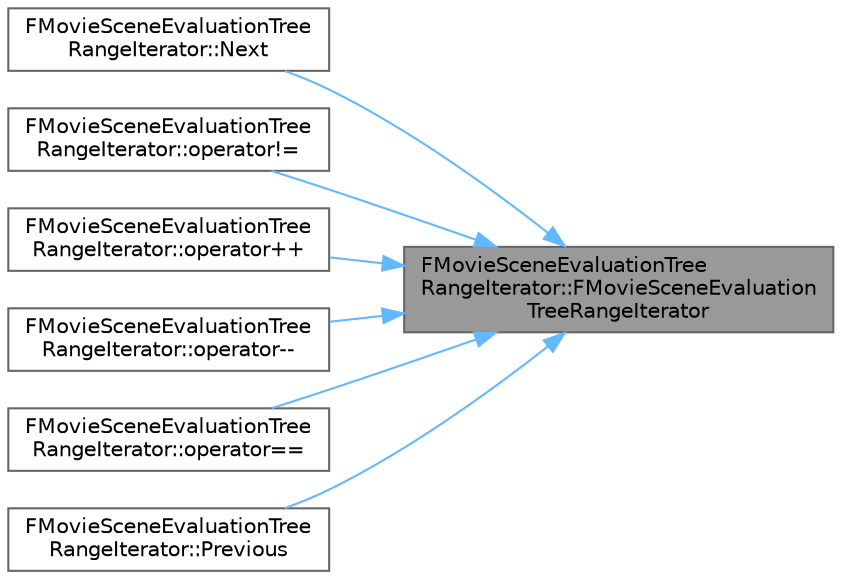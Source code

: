digraph "FMovieSceneEvaluationTreeRangeIterator::FMovieSceneEvaluationTreeRangeIterator"
{
 // INTERACTIVE_SVG=YES
 // LATEX_PDF_SIZE
  bgcolor="transparent";
  edge [fontname=Helvetica,fontsize=10,labelfontname=Helvetica,labelfontsize=10];
  node [fontname=Helvetica,fontsize=10,shape=box,height=0.2,width=0.4];
  rankdir="RL";
  Node1 [id="Node000001",label="FMovieSceneEvaluationTree\lRangeIterator::FMovieSceneEvaluation\lTreeRangeIterator",height=0.2,width=0.4,color="gray40", fillcolor="grey60", style="filled", fontcolor="black",tooltip="Iterate the tree from -infinity."];
  Node1 -> Node2 [id="edge1_Node000001_Node000002",dir="back",color="steelblue1",style="solid",tooltip=" "];
  Node2 [id="Node000002",label="FMovieSceneEvaluationTree\lRangeIterator::Next",height=0.2,width=0.4,color="grey40", fillcolor="white", style="filled",URL="$d1/d3c/structFMovieSceneEvaluationTreeRangeIterator.html#a2f804f8b3bac70c57fbb9fd4135db9f1",tooltip="Get an iterator pointing to the next range."];
  Node1 -> Node3 [id="edge2_Node000001_Node000003",dir="back",color="steelblue1",style="solid",tooltip=" "];
  Node3 [id="Node000003",label="FMovieSceneEvaluationTree\lRangeIterator::operator!=",height=0.2,width=0.4,color="grey40", fillcolor="white", style="filled",URL="$d1/d3c/structFMovieSceneEvaluationTreeRangeIterator.html#adb420a7ca3458484b7ea619574a2a80c",tooltip=" "];
  Node1 -> Node4 [id="edge3_Node000001_Node000004",dir="back",color="steelblue1",style="solid",tooltip=" "];
  Node4 [id="Node000004",label="FMovieSceneEvaluationTree\lRangeIterator::operator++",height=0.2,width=0.4,color="grey40", fillcolor="white", style="filled",URL="$d1/d3c/structFMovieSceneEvaluationTreeRangeIterator.html#af78abf6a0867f6c84c957913017df2e1",tooltip="Move onto the next time range."];
  Node1 -> Node5 [id="edge4_Node000001_Node000005",dir="back",color="steelblue1",style="solid",tooltip=" "];
  Node5 [id="Node000005",label="FMovieSceneEvaluationTree\lRangeIterator::operator--",height=0.2,width=0.4,color="grey40", fillcolor="white", style="filled",URL="$d1/d3c/structFMovieSceneEvaluationTreeRangeIterator.html#af4028224488a0b439eed26c98faca027",tooltip="Move onto the previous time range."];
  Node1 -> Node6 [id="edge5_Node000001_Node000006",dir="back",color="steelblue1",style="solid",tooltip=" "];
  Node6 [id="Node000006",label="FMovieSceneEvaluationTree\lRangeIterator::operator==",height=0.2,width=0.4,color="grey40", fillcolor="white", style="filled",URL="$d1/d3c/structFMovieSceneEvaluationTreeRangeIterator.html#a1a329b9369efa978b412aa992f343d0b",tooltip="(In)Equality operators"];
  Node1 -> Node7 [id="edge6_Node000001_Node000007",dir="back",color="steelblue1",style="solid",tooltip=" "];
  Node7 [id="Node000007",label="FMovieSceneEvaluationTree\lRangeIterator::Previous",height=0.2,width=0.4,color="grey40", fillcolor="white", style="filled",URL="$d1/d3c/structFMovieSceneEvaluationTreeRangeIterator.html#a40687b6a11dead5316a341affa97da49",tooltip="Get an iterator pointing to the previous range."];
}
